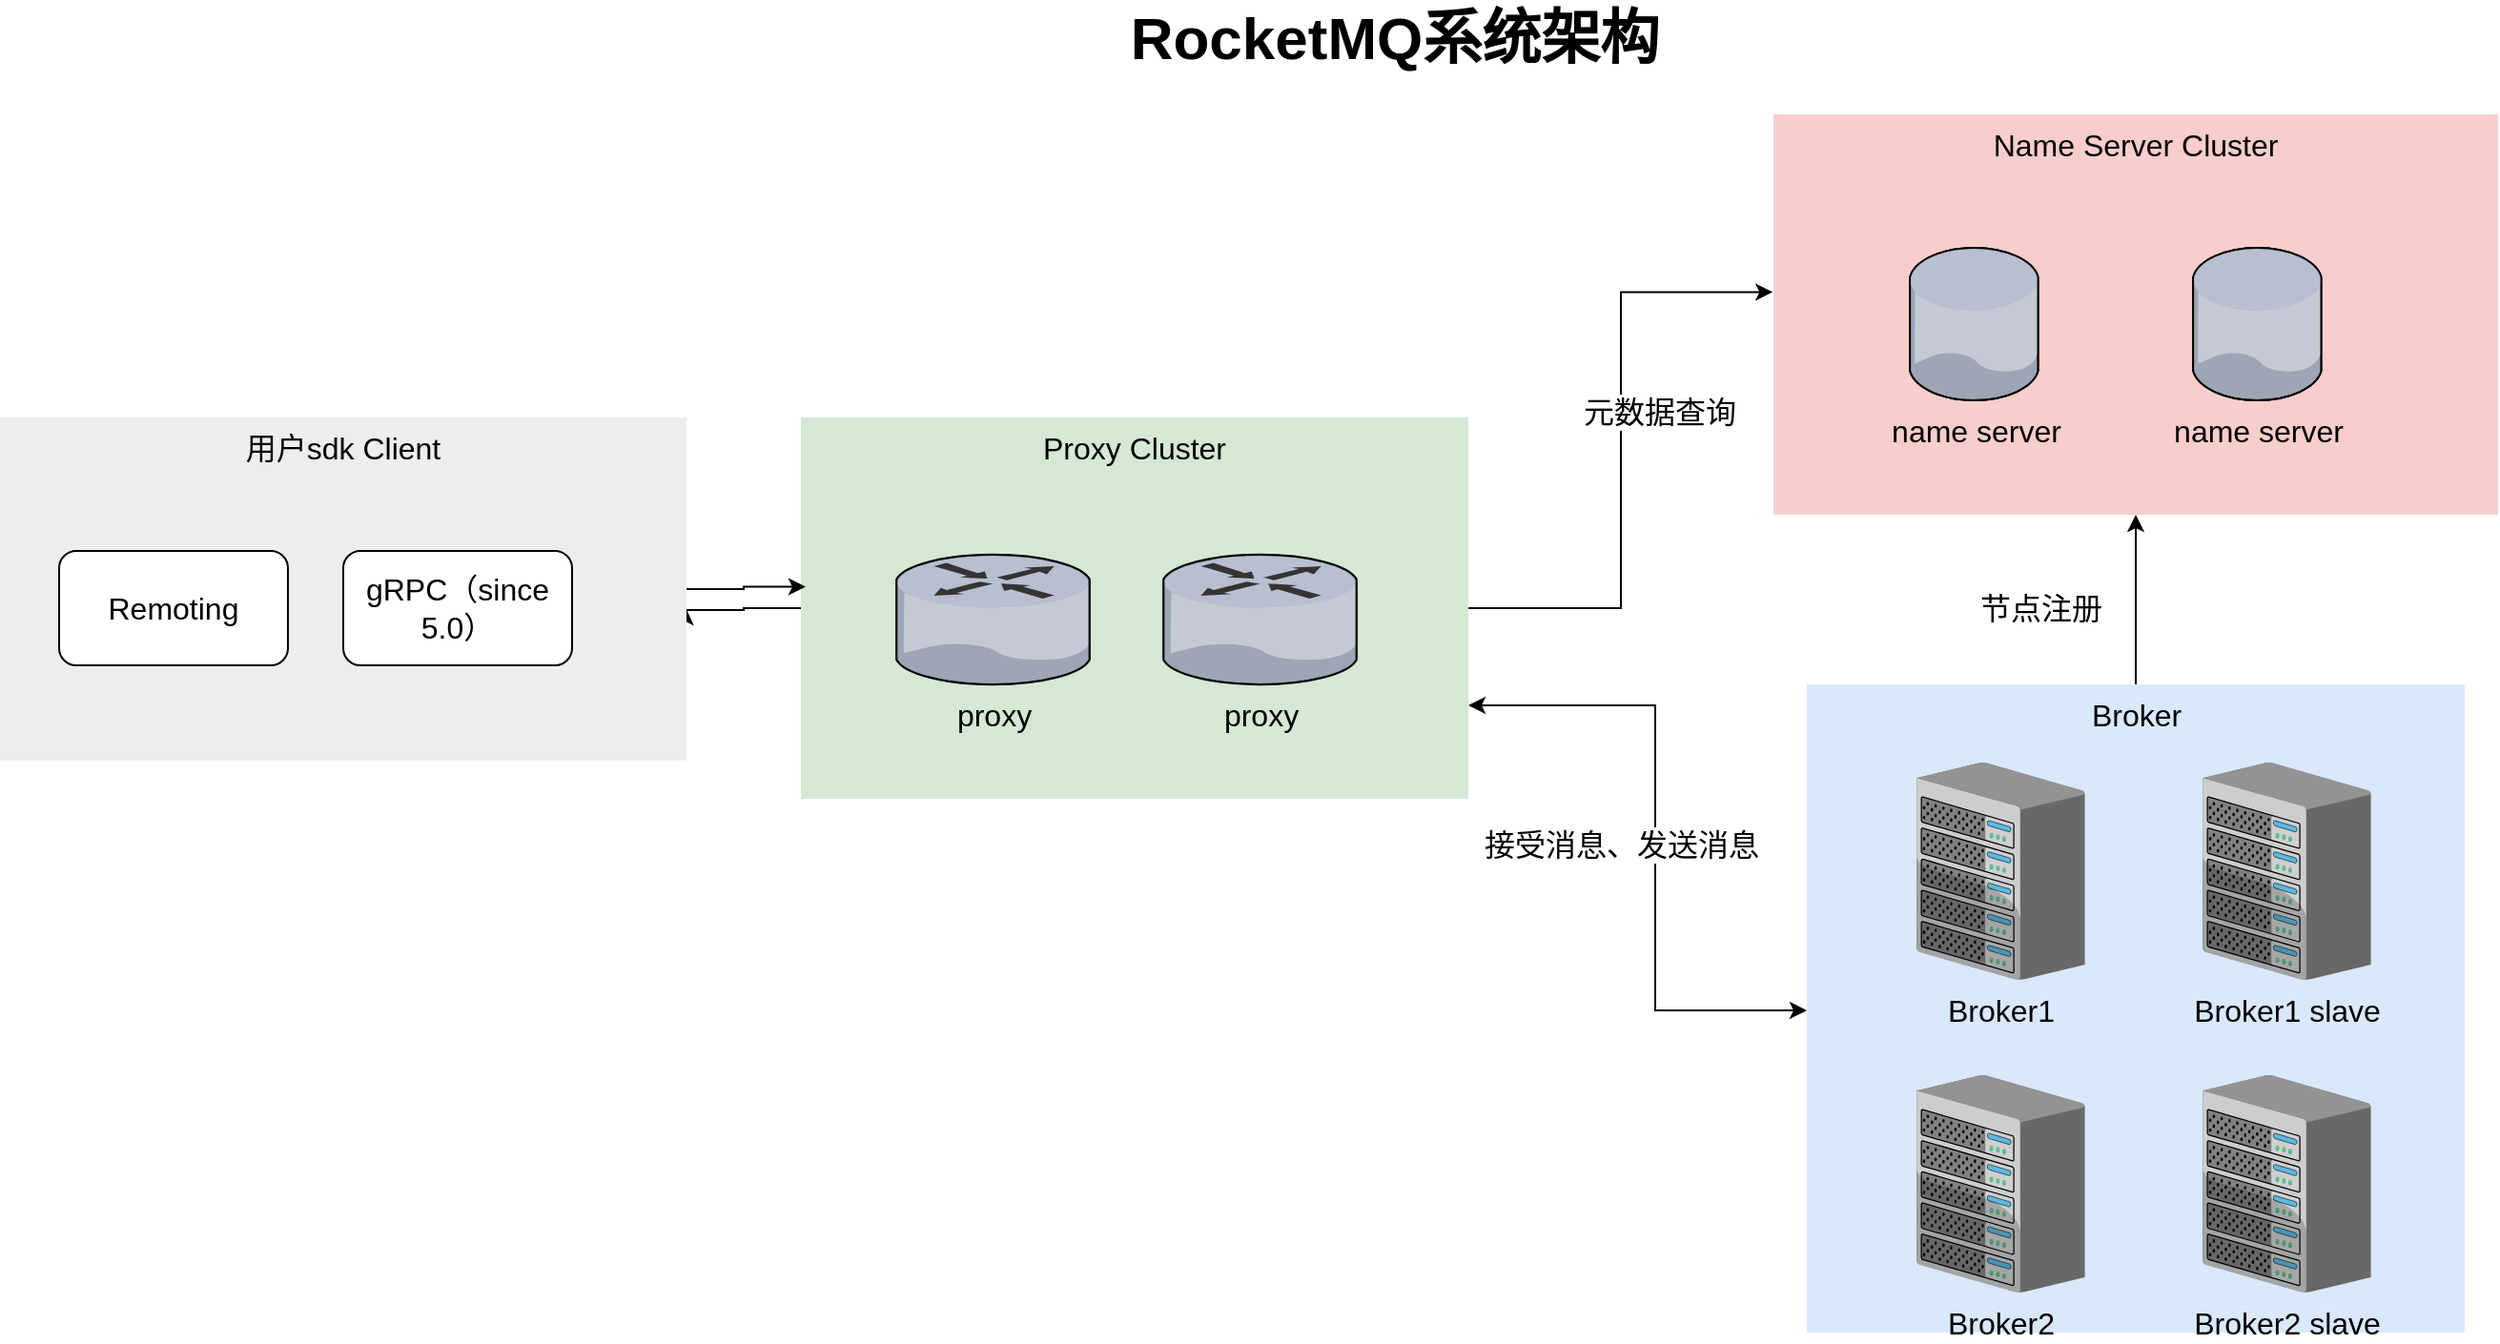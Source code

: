 <mxfile version="22.0.4" type="device">
  <diagram name="Page-1" id="e3a06f82-3646-2815-327d-82caf3d4e204">
    <mxGraphModel dx="3135.5" dy="794" grid="1" gridSize="10" guides="1" tooltips="1" connect="1" arrows="1" fold="1" page="1" pageScale="1.5" pageWidth="1169" pageHeight="826" background="none" math="0" shadow="0">
      <root>
        <mxCell id="0" style=";html=1;" />
        <mxCell id="1" style=";html=1;" parent="0" />
        <mxCell id="6a7d8f32e03d9370-61" value="Name Server Cluster" style="whiteSpace=wrap;html=1;fillColor=#f8cecc;fontSize=16;strokeColor=none;verticalAlign=top;" parent="1" vertex="1">
          <mxGeometry x="780" y="260" width="380" height="210" as="geometry" />
        </mxCell>
        <mxCell id="9eP6y44NkABf_WAFRCNE-22" style="edgeStyle=orthogonalEdgeStyle;rounded=0;orthogonalLoop=1;jettySize=auto;html=1;startArrow=classic;startFill=1;fontSize=16;" parent="1" source="6a7d8f32e03d9370-60" target="6a7d8f32e03d9370-58" edge="1">
          <mxGeometry relative="1" as="geometry">
            <Array as="points">
              <mxPoint x="718" y="570" />
              <mxPoint x="718" y="730" />
            </Array>
          </mxGeometry>
        </mxCell>
        <mxCell id="9eP6y44NkABf_WAFRCNE-23" value="接受消息、发送消息" style="edgeLabel;html=1;align=center;verticalAlign=middle;resizable=0;points=[];fontSize=16;" parent="9eP6y44NkABf_WAFRCNE-22" vertex="1" connectable="0">
          <mxGeometry x="-0.108" y="2" relative="1" as="geometry">
            <mxPoint x="-20" y="20" as="offset" />
          </mxGeometry>
        </mxCell>
        <mxCell id="9eP6y44NkABf_WAFRCNE-24" style="edgeStyle=orthogonalEdgeStyle;rounded=0;orthogonalLoop=1;jettySize=auto;html=1;entryX=0.999;entryY=0.555;entryDx=0;entryDy=0;entryPerimeter=0;" parent="1" source="6a7d8f32e03d9370-60" target="6a7d8f32e03d9370-59" edge="1">
          <mxGeometry relative="1" as="geometry">
            <Array as="points">
              <mxPoint x="240" y="519" />
              <mxPoint x="210" y="520" />
            </Array>
          </mxGeometry>
        </mxCell>
        <mxCell id="6a7d8f32e03d9370-60" value="Proxy Cluster" style="whiteSpace=wrap;html=1;fillColor=#d5e8d4;fontSize=16;strokeColor=none;verticalAlign=top;" parent="1" vertex="1">
          <mxGeometry x="270" y="419" width="350" height="200" as="geometry" />
        </mxCell>
        <mxCell id="6a7d8f32e03d9370-59" value="用户sdk Client" style="whiteSpace=wrap;html=1;fillColor=#EDEDED;fontSize=16;strokeColor=none;verticalAlign=top;" parent="1" vertex="1">
          <mxGeometry x="-150" y="419" width="360" height="180" as="geometry" />
        </mxCell>
        <mxCell id="9eP6y44NkABf_WAFRCNE-18" style="edgeStyle=orthogonalEdgeStyle;rounded=0;orthogonalLoop=1;jettySize=auto;html=1;fontSize=16;" parent="1" source="6a7d8f32e03d9370-58" target="6a7d8f32e03d9370-61" edge="1">
          <mxGeometry relative="1" as="geometry" />
        </mxCell>
        <mxCell id="9eP6y44NkABf_WAFRCNE-20" value="节点注册" style="edgeLabel;html=1;align=center;verticalAlign=middle;resizable=0;points=[];fontSize=16;" parent="9eP6y44NkABf_WAFRCNE-18" vertex="1" connectable="0">
          <mxGeometry x="-0.025" relative="1" as="geometry">
            <mxPoint x="-50" y="3" as="offset" />
          </mxGeometry>
        </mxCell>
        <mxCell id="6a7d8f32e03d9370-58" value="Broker" style="whiteSpace=wrap;html=1;fillColor=#dae8fc;fontSize=16;strokeColor=none;verticalAlign=top;" parent="1" vertex="1">
          <mxGeometry x="797.5" y="559" width="345" height="340" as="geometry" />
        </mxCell>
        <mxCell id="6a7d8f32e03d9370-16" value="Broker1 slave" style="verticalLabelPosition=bottom;aspect=fixed;html=1;verticalAlign=top;strokeColor=none;shape=mxgraph.citrix.chassis;fillColor=#66B2FF;gradientColor=#0066CC;fontSize=16;" parent="1" vertex="1">
          <mxGeometry x="1005" y="600" width="88.31" height="114" as="geometry" />
        </mxCell>
        <mxCell id="6a7d8f32e03d9370-62" value="RocketMQ系统架构" style="text;strokeColor=none;fillColor=none;html=1;fontSize=31;fontStyle=1;verticalAlign=middle;align=center;" parent="1" vertex="1">
          <mxGeometry x="150" y="200" width="861" height="40" as="geometry" />
        </mxCell>
        <mxCell id="9eP6y44NkABf_WAFRCNE-5" value="Broker1" style="verticalLabelPosition=bottom;aspect=fixed;html=1;verticalAlign=top;strokeColor=none;shape=mxgraph.citrix.chassis;fillColor=#66B2FF;gradientColor=#0066CC;fontSize=16;" parent="1" vertex="1">
          <mxGeometry x="855" y="600" width="88.31" height="114" as="geometry" />
        </mxCell>
        <mxCell id="9eP6y44NkABf_WAFRCNE-6" value="Broker2" style="verticalLabelPosition=bottom;aspect=fixed;html=1;verticalAlign=top;strokeColor=none;shape=mxgraph.citrix.chassis;fillColor=#66B2FF;gradientColor=#0066CC;fontSize=16;" parent="1" vertex="1">
          <mxGeometry x="855" y="764" width="88.31" height="114" as="geometry" />
        </mxCell>
        <mxCell id="9eP6y44NkABf_WAFRCNE-7" value="Broker2 slave" style="verticalLabelPosition=bottom;aspect=fixed;html=1;verticalAlign=top;strokeColor=none;shape=mxgraph.citrix.chassis;fillColor=#66B2FF;gradientColor=#0066CC;fontSize=16;" parent="1" vertex="1">
          <mxGeometry x="1005" y="764" width="88.31" height="114" as="geometry" />
        </mxCell>
        <mxCell id="9eP6y44NkABf_WAFRCNE-8" value="name server" style="verticalLabelPosition=bottom;sketch=0;aspect=fixed;html=1;verticalAlign=top;strokeColor=none;align=center;outlineConnect=0;shape=mxgraph.citrix.database;fontSize=16;" parent="1" vertex="1">
          <mxGeometry x="851.5" y="330" width="68" height="80" as="geometry" />
        </mxCell>
        <mxCell id="9eP6y44NkABf_WAFRCNE-9" value="proxy" style="verticalLabelPosition=bottom;sketch=0;aspect=fixed;html=1;verticalAlign=top;strokeColor=none;align=center;outlineConnect=0;shape=mxgraph.citrix.router;fontSize=16;" parent="1" vertex="1">
          <mxGeometry x="320" y="491" width="102.47" height="68" as="geometry" />
        </mxCell>
        <mxCell id="9eP6y44NkABf_WAFRCNE-10" value="proxy" style="verticalLabelPosition=bottom;sketch=0;aspect=fixed;html=1;verticalAlign=top;strokeColor=none;align=center;outlineConnect=0;shape=mxgraph.citrix.router;fontSize=16;" parent="1" vertex="1">
          <mxGeometry x="460" y="491" width="102.47" height="68" as="geometry" />
        </mxCell>
        <mxCell id="9eP6y44NkABf_WAFRCNE-13" value="Remoting" style="rounded=1;whiteSpace=wrap;html=1;fontSize=16;" parent="1" vertex="1">
          <mxGeometry x="-119" y="489" width="120" height="60" as="geometry" />
        </mxCell>
        <mxCell id="9eP6y44NkABf_WAFRCNE-14" value="gRPC（since 5.0）" style="rounded=1;whiteSpace=wrap;html=1;fontSize=16;" parent="1" vertex="1">
          <mxGeometry x="30" y="489" width="120" height="60" as="geometry" />
        </mxCell>
        <mxCell id="9eP6y44NkABf_WAFRCNE-15" style="edgeStyle=orthogonalEdgeStyle;rounded=0;orthogonalLoop=1;jettySize=auto;html=1;entryX=0.007;entryY=0.444;entryDx=0;entryDy=0;entryPerimeter=0;fontSize=16;" parent="1" source="6a7d8f32e03d9370-59" target="6a7d8f32e03d9370-60" edge="1">
          <mxGeometry relative="1" as="geometry" />
        </mxCell>
        <mxCell id="9eP6y44NkABf_WAFRCNE-16" style="edgeStyle=orthogonalEdgeStyle;rounded=0;orthogonalLoop=1;jettySize=auto;html=1;entryX=-0.001;entryY=0.444;entryDx=0;entryDy=0;entryPerimeter=0;fontSize=16;" parent="1" source="6a7d8f32e03d9370-60" target="6a7d8f32e03d9370-61" edge="1">
          <mxGeometry relative="1" as="geometry" />
        </mxCell>
        <mxCell id="9eP6y44NkABf_WAFRCNE-17" value="元数据查询" style="edgeLabel;html=1;align=center;verticalAlign=middle;resizable=0;points=[];fontSize=16;" parent="9eP6y44NkABf_WAFRCNE-16" vertex="1" connectable="0">
          <mxGeometry x="0.254" y="-2" relative="1" as="geometry">
            <mxPoint x="18" y="21" as="offset" />
          </mxGeometry>
        </mxCell>
        <mxCell id="9eP6y44NkABf_WAFRCNE-21" value="name server" style="verticalLabelPosition=bottom;sketch=0;aspect=fixed;html=1;verticalAlign=top;strokeColor=none;align=center;outlineConnect=0;shape=mxgraph.citrix.database;fontSize=16;" parent="1" vertex="1">
          <mxGeometry x="1000" y="330" width="68" height="80" as="geometry" />
        </mxCell>
      </root>
    </mxGraphModel>
  </diagram>
</mxfile>
